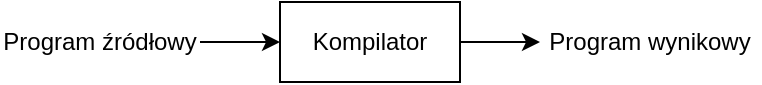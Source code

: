 <mxfile version="13.6.10" type="device"><diagram id="95cOD5FQ9mFzOGYNR8MX" name="Page-1"><mxGraphModel dx="1422" dy="762" grid="1" gridSize="10" guides="1" tooltips="1" connect="1" arrows="1" fold="1" page="1" pageScale="1" pageWidth="827" pageHeight="1169" math="0" shadow="0"><root><mxCell id="0"/><mxCell id="1" parent="0"/><mxCell id="KfxHA-t2ZiQQArX94cQ8-5" style="edgeStyle=orthogonalEdgeStyle;rounded=0;orthogonalLoop=1;jettySize=auto;html=1;" edge="1" parent="1" source="KfxHA-t2ZiQQArX94cQ8-1" target="KfxHA-t2ZiQQArX94cQ8-4"><mxGeometry relative="1" as="geometry"/></mxCell><mxCell id="KfxHA-t2ZiQQArX94cQ8-1" value="Kompilator" style="rounded=0;whiteSpace=wrap;html=1;" vertex="1" parent="1"><mxGeometry x="360" y="240" width="90" height="40" as="geometry"/></mxCell><mxCell id="KfxHA-t2ZiQQArX94cQ8-3" style="edgeStyle=orthogonalEdgeStyle;rounded=0;orthogonalLoop=1;jettySize=auto;html=1;" edge="1" parent="1" source="KfxHA-t2ZiQQArX94cQ8-2" target="KfxHA-t2ZiQQArX94cQ8-1"><mxGeometry relative="1" as="geometry"/></mxCell><mxCell id="KfxHA-t2ZiQQArX94cQ8-2" value="Program źródłowy" style="text;html=1;strokeColor=none;fillColor=none;align=center;verticalAlign=middle;whiteSpace=wrap;rounded=0;" vertex="1" parent="1"><mxGeometry x="220" y="250" width="100" height="20" as="geometry"/></mxCell><mxCell id="KfxHA-t2ZiQQArX94cQ8-4" value="Program wynikowy" style="text;html=1;strokeColor=none;fillColor=none;align=center;verticalAlign=middle;whiteSpace=wrap;rounded=0;" vertex="1" parent="1"><mxGeometry x="490" y="250" width="110" height="20" as="geometry"/></mxCell></root></mxGraphModel></diagram></mxfile>